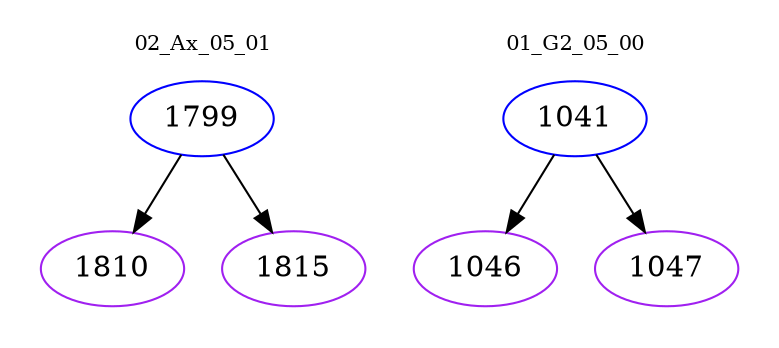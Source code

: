 digraph{
subgraph cluster_0 {
color = white
label = "02_Ax_05_01";
fontsize=10;
T0_1799 [label="1799", color="blue"]
T0_1799 -> T0_1810 [color="black"]
T0_1810 [label="1810", color="purple"]
T0_1799 -> T0_1815 [color="black"]
T0_1815 [label="1815", color="purple"]
}
subgraph cluster_1 {
color = white
label = "01_G2_05_00";
fontsize=10;
T1_1041 [label="1041", color="blue"]
T1_1041 -> T1_1046 [color="black"]
T1_1046 [label="1046", color="purple"]
T1_1041 -> T1_1047 [color="black"]
T1_1047 [label="1047", color="purple"]
}
}
